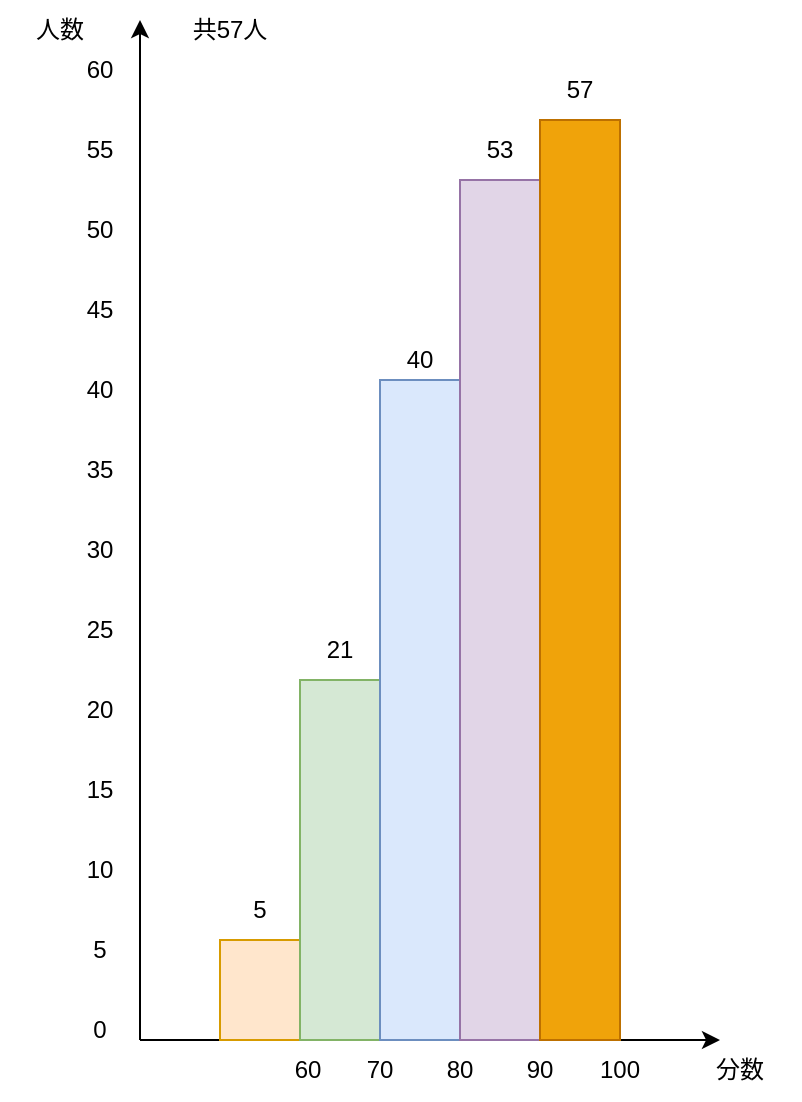 <mxfile version="24.6.1" type="device">
  <diagram name="第 1 页" id="5DHWoaZs5bKGx-y4Hy-g">
    <mxGraphModel dx="1434" dy="1938" grid="1" gridSize="10" guides="1" tooltips="1" connect="1" arrows="1" fold="1" page="1" pageScale="1" pageWidth="827" pageHeight="1169" math="0" shadow="0">
      <root>
        <mxCell id="0" />
        <mxCell id="1" parent="0" />
        <mxCell id="Y6DxWH0O6IYfVElRqRRB-1" value="" style="endArrow=classic;html=1;rounded=0;" parent="1" edge="1">
          <mxGeometry width="50" height="50" relative="1" as="geometry">
            <mxPoint x="360" y="420" as="sourcePoint" />
            <mxPoint x="650" y="420" as="targetPoint" />
          </mxGeometry>
        </mxCell>
        <mxCell id="Y6DxWH0O6IYfVElRqRRB-2" value="" style="endArrow=classic;html=1;rounded=0;" parent="1" edge="1">
          <mxGeometry width="50" height="50" relative="1" as="geometry">
            <mxPoint x="360" y="420" as="sourcePoint" />
            <mxPoint x="360" y="-90" as="targetPoint" />
          </mxGeometry>
        </mxCell>
        <mxCell id="Y6DxWH0O6IYfVElRqRRB-4" value="" style="rounded=0;whiteSpace=wrap;html=1;fillColor=#ffe6cc;strokeColor=#d79b00;" parent="1" vertex="1">
          <mxGeometry x="400" y="370" width="40" height="50" as="geometry" />
        </mxCell>
        <mxCell id="Y6DxWH0O6IYfVElRqRRB-5" value="0" style="text;html=1;align=center;verticalAlign=middle;whiteSpace=wrap;rounded=0;" parent="1" vertex="1">
          <mxGeometry x="310" y="400" width="60" height="30" as="geometry" />
        </mxCell>
        <mxCell id="Y6DxWH0O6IYfVElRqRRB-6" value="5" style="text;html=1;align=center;verticalAlign=middle;whiteSpace=wrap;rounded=0;" parent="1" vertex="1">
          <mxGeometry x="310" y="360" width="60" height="30" as="geometry" />
        </mxCell>
        <mxCell id="Y6DxWH0O6IYfVElRqRRB-7" value="10" style="text;html=1;align=center;verticalAlign=middle;whiteSpace=wrap;rounded=0;" parent="1" vertex="1">
          <mxGeometry x="310" y="320" width="60" height="30" as="geometry" />
        </mxCell>
        <mxCell id="Y6DxWH0O6IYfVElRqRRB-8" value="15" style="text;html=1;align=center;verticalAlign=middle;whiteSpace=wrap;rounded=0;" parent="1" vertex="1">
          <mxGeometry x="310" y="280" width="60" height="30" as="geometry" />
        </mxCell>
        <mxCell id="Y6DxWH0O6IYfVElRqRRB-9" value="20" style="text;html=1;align=center;verticalAlign=middle;whiteSpace=wrap;rounded=0;" parent="1" vertex="1">
          <mxGeometry x="310" y="240" width="60" height="30" as="geometry" />
        </mxCell>
        <mxCell id="Y6DxWH0O6IYfVElRqRRB-10" value="5" style="text;html=1;align=center;verticalAlign=middle;whiteSpace=wrap;rounded=0;" parent="1" vertex="1">
          <mxGeometry x="390" y="340" width="60" height="30" as="geometry" />
        </mxCell>
        <mxCell id="Y6DxWH0O6IYfVElRqRRB-11" value="" style="rounded=0;whiteSpace=wrap;html=1;fillColor=#d5e8d4;strokeColor=#82b366;" parent="1" vertex="1">
          <mxGeometry x="440" y="240" width="40" height="180" as="geometry" />
        </mxCell>
        <mxCell id="Y6DxWH0O6IYfVElRqRRB-12" value="60" style="text;html=1;align=center;verticalAlign=middle;whiteSpace=wrap;rounded=0;" parent="1" vertex="1">
          <mxGeometry x="414" y="420" width="60" height="30" as="geometry" />
        </mxCell>
        <mxCell id="Y6DxWH0O6IYfVElRqRRB-13" value="70" style="text;html=1;align=center;verticalAlign=middle;whiteSpace=wrap;rounded=0;" parent="1" vertex="1">
          <mxGeometry x="450" y="420" width="60" height="30" as="geometry" />
        </mxCell>
        <mxCell id="Y6DxWH0O6IYfVElRqRRB-15" value="80" style="text;html=1;align=center;verticalAlign=middle;whiteSpace=wrap;rounded=0;" parent="1" vertex="1">
          <mxGeometry x="490" y="420" width="60" height="30" as="geometry" />
        </mxCell>
        <mxCell id="Y6DxWH0O6IYfVElRqRRB-16" value="" style="rounded=0;whiteSpace=wrap;html=1;fillColor=#dae8fc;strokeColor=#6c8ebf;" parent="1" vertex="1">
          <mxGeometry x="480" y="90" width="40" height="330" as="geometry" />
        </mxCell>
        <mxCell id="Y6DxWH0O6IYfVElRqRRB-17" value="" style="rounded=0;whiteSpace=wrap;html=1;fillColor=#e1d5e7;strokeColor=#9673a6;" parent="1" vertex="1">
          <mxGeometry x="520" y="-10" width="40" height="430" as="geometry" />
        </mxCell>
        <mxCell id="Y6DxWH0O6IYfVElRqRRB-18" value="" style="rounded=0;whiteSpace=wrap;html=1;fillColor=#f0a30a;strokeColor=#BD7000;fontColor=#000000;" parent="1" vertex="1">
          <mxGeometry x="560" y="-40" width="40" height="460" as="geometry" />
        </mxCell>
        <mxCell id="Y6DxWH0O6IYfVElRqRRB-19" value="90" style="text;html=1;align=center;verticalAlign=middle;whiteSpace=wrap;rounded=0;" parent="1" vertex="1">
          <mxGeometry x="530" y="420" width="60" height="30" as="geometry" />
        </mxCell>
        <mxCell id="Y6DxWH0O6IYfVElRqRRB-20" value="100" style="text;html=1;align=center;verticalAlign=middle;whiteSpace=wrap;rounded=0;" parent="1" vertex="1">
          <mxGeometry x="570" y="420" width="60" height="30" as="geometry" />
        </mxCell>
        <mxCell id="Y6DxWH0O6IYfVElRqRRB-21" value="21" style="text;html=1;align=center;verticalAlign=middle;whiteSpace=wrap;rounded=0;" parent="1" vertex="1">
          <mxGeometry x="430" y="210" width="60" height="30" as="geometry" />
        </mxCell>
        <mxCell id="Y6DxWH0O6IYfVElRqRRB-22" value="40" style="text;html=1;align=center;verticalAlign=middle;whiteSpace=wrap;rounded=0;" parent="1" vertex="1">
          <mxGeometry x="470" y="60" width="60" height="40" as="geometry" />
        </mxCell>
        <mxCell id="Y6DxWH0O6IYfVElRqRRB-23" value="53" style="text;html=1;align=center;verticalAlign=middle;whiteSpace=wrap;rounded=0;" parent="1" vertex="1">
          <mxGeometry x="510" y="-40" width="60" height="30" as="geometry" />
        </mxCell>
        <mxCell id="Y6DxWH0O6IYfVElRqRRB-24" value="57" style="text;html=1;align=center;verticalAlign=middle;whiteSpace=wrap;rounded=0;" parent="1" vertex="1">
          <mxGeometry x="550" y="-70" width="60" height="30" as="geometry" />
        </mxCell>
        <mxCell id="Y6DxWH0O6IYfVElRqRRB-25" value="分数" style="text;html=1;align=center;verticalAlign=middle;whiteSpace=wrap;rounded=0;" parent="1" vertex="1">
          <mxGeometry x="630" y="420" width="60" height="30" as="geometry" />
        </mxCell>
        <mxCell id="Y6DxWH0O6IYfVElRqRRB-26" value="人数" style="text;html=1;align=center;verticalAlign=middle;whiteSpace=wrap;rounded=0;" parent="1" vertex="1">
          <mxGeometry x="290" y="-100" width="60" height="30" as="geometry" />
        </mxCell>
        <mxCell id="Y6DxWH0O6IYfVElRqRRB-27" value="共57人" style="text;html=1;align=center;verticalAlign=middle;whiteSpace=wrap;rounded=0;" parent="1" vertex="1">
          <mxGeometry x="370" y="-100" width="70" height="30" as="geometry" />
        </mxCell>
        <mxCell id="ApIjbZigJMYwbBvW37EK-1" value="25" style="text;html=1;align=center;verticalAlign=middle;whiteSpace=wrap;rounded=0;" vertex="1" parent="1">
          <mxGeometry x="310" y="200" width="60" height="30" as="geometry" />
        </mxCell>
        <mxCell id="ApIjbZigJMYwbBvW37EK-2" value="30" style="text;html=1;align=center;verticalAlign=middle;whiteSpace=wrap;rounded=0;" vertex="1" parent="1">
          <mxGeometry x="310" y="160" width="60" height="30" as="geometry" />
        </mxCell>
        <mxCell id="ApIjbZigJMYwbBvW37EK-3" value="35" style="text;html=1;align=center;verticalAlign=middle;whiteSpace=wrap;rounded=0;" vertex="1" parent="1">
          <mxGeometry x="310" y="120" width="60" height="30" as="geometry" />
        </mxCell>
        <mxCell id="ApIjbZigJMYwbBvW37EK-4" value="40" style="text;html=1;align=center;verticalAlign=middle;whiteSpace=wrap;rounded=0;" vertex="1" parent="1">
          <mxGeometry x="310" y="80" width="60" height="30" as="geometry" />
        </mxCell>
        <mxCell id="ApIjbZigJMYwbBvW37EK-5" value="45" style="text;html=1;align=center;verticalAlign=middle;whiteSpace=wrap;rounded=0;" vertex="1" parent="1">
          <mxGeometry x="310" y="40" width="60" height="30" as="geometry" />
        </mxCell>
        <mxCell id="ApIjbZigJMYwbBvW37EK-6" value="50" style="text;html=1;align=center;verticalAlign=middle;whiteSpace=wrap;rounded=0;" vertex="1" parent="1">
          <mxGeometry x="310" width="60" height="30" as="geometry" />
        </mxCell>
        <mxCell id="ApIjbZigJMYwbBvW37EK-7" value="55" style="text;html=1;align=center;verticalAlign=middle;whiteSpace=wrap;rounded=0;" vertex="1" parent="1">
          <mxGeometry x="310" y="-40" width="60" height="30" as="geometry" />
        </mxCell>
        <mxCell id="ApIjbZigJMYwbBvW37EK-10" value="60" style="text;html=1;align=center;verticalAlign=middle;whiteSpace=wrap;rounded=0;" vertex="1" parent="1">
          <mxGeometry x="310" y="-80" width="60" height="30" as="geometry" />
        </mxCell>
      </root>
    </mxGraphModel>
  </diagram>
</mxfile>
